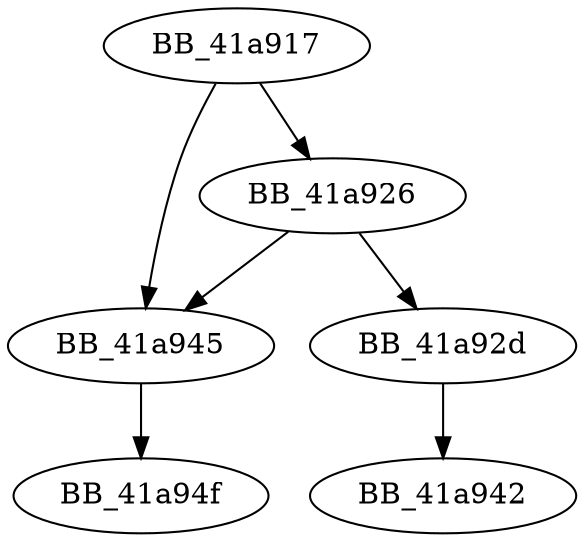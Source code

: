 DiGraph __unlock_file{
BB_41a917->BB_41a926
BB_41a917->BB_41a945
BB_41a926->BB_41a92d
BB_41a926->BB_41a945
BB_41a92d->BB_41a942
BB_41a945->BB_41a94f
}
